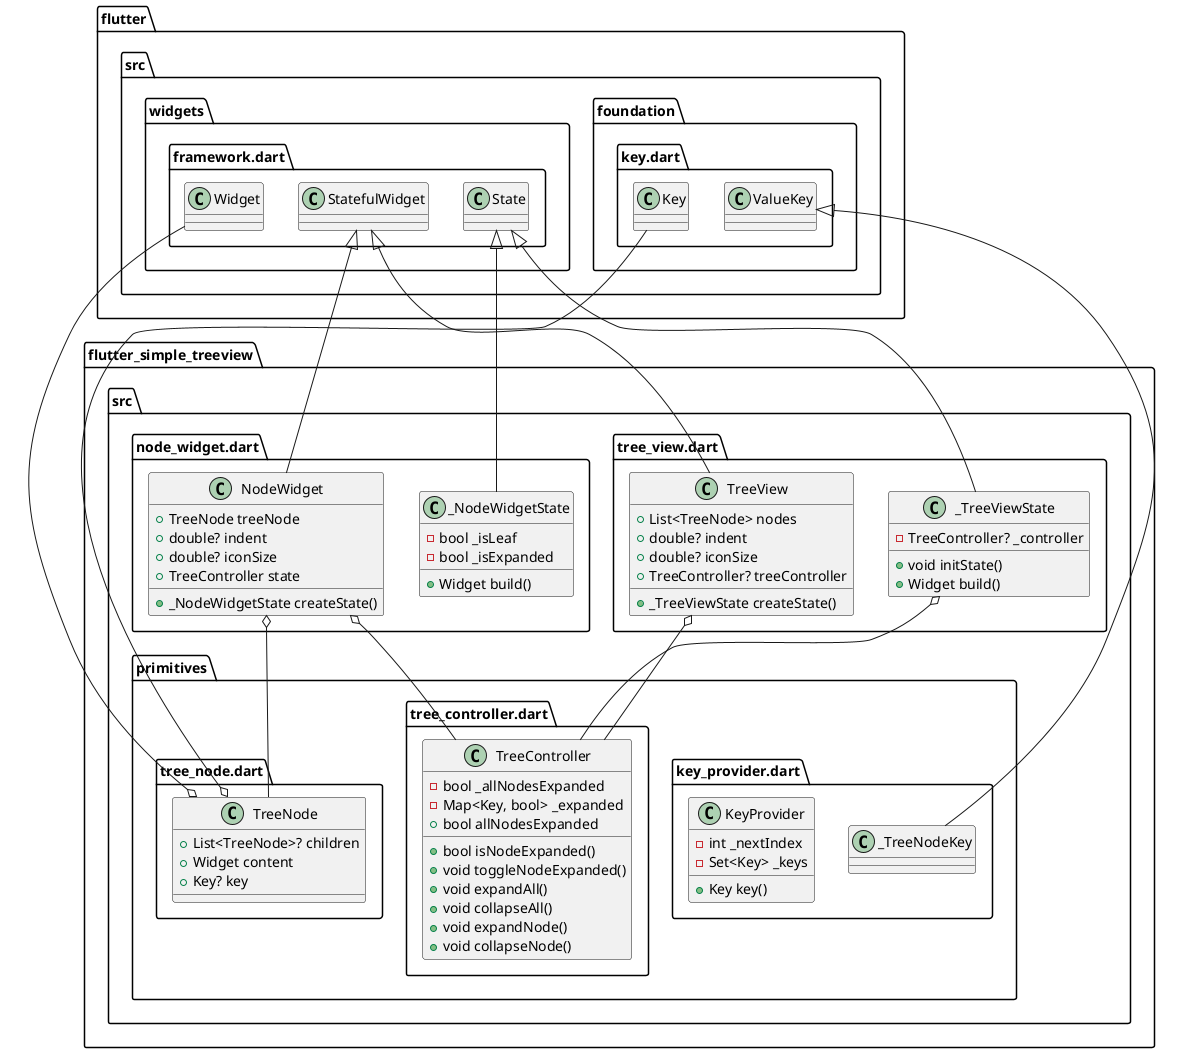 @startuml
set namespaceSeparator ::

class "flutter_simple_treeview::src::tree_view.dart::TreeView" {
  +List<TreeNode> nodes
  +double? indent
  +double? iconSize
  +TreeController? treeController
  +_TreeViewState createState()
}

"flutter_simple_treeview::src::tree_view.dart::TreeView" o-- "flutter_simple_treeview::src::primitives::tree_controller.dart::TreeController"
"flutter::src::widgets::framework.dart::StatefulWidget" <|-- "flutter_simple_treeview::src::tree_view.dart::TreeView"

class "flutter_simple_treeview::src::tree_view.dart::_TreeViewState" {
  -TreeController? _controller
  +void initState()
  +Widget build()
}

"flutter_simple_treeview::src::tree_view.dart::_TreeViewState" o-- "flutter_simple_treeview::src::primitives::tree_controller.dart::TreeController"
"flutter::src::widgets::framework.dart::State" <|-- "flutter_simple_treeview::src::tree_view.dart::_TreeViewState"

class "flutter_simple_treeview::src::node_widget.dart::NodeWidget" {
  +TreeNode treeNode
  +double? indent
  +double? iconSize
  +TreeController state
  +_NodeWidgetState createState()
}

"flutter_simple_treeview::src::node_widget.dart::NodeWidget" o-- "flutter_simple_treeview::src::primitives::tree_node.dart::TreeNode"
"flutter_simple_treeview::src::node_widget.dart::NodeWidget" o-- "flutter_simple_treeview::src::primitives::tree_controller.dart::TreeController"
"flutter::src::widgets::framework.dart::StatefulWidget" <|-- "flutter_simple_treeview::src::node_widget.dart::NodeWidget"

class "flutter_simple_treeview::src::node_widget.dart::_NodeWidgetState" {
  -bool _isLeaf
  -bool _isExpanded
  +Widget build()
}

"flutter::src::widgets::framework.dart::State" <|-- "flutter_simple_treeview::src::node_widget.dart::_NodeWidgetState"

class "flutter_simple_treeview::src::primitives::tree_node.dart::TreeNode" {
  +List<TreeNode>? children
  +Widget content
  +Key? key
}

"flutter_simple_treeview::src::primitives::tree_node.dart::TreeNode" o-- "flutter::src::widgets::framework.dart::Widget"
"flutter_simple_treeview::src::primitives::tree_node.dart::TreeNode" o-- "flutter::src::foundation::key.dart::Key"

class "flutter_simple_treeview::src::primitives::tree_controller.dart::TreeController" {
  -bool _allNodesExpanded
  -Map<Key, bool> _expanded
  +bool allNodesExpanded
  +bool isNodeExpanded()
  +void toggleNodeExpanded()
  +void expandAll()
  +void collapseAll()
  +void expandNode()
  +void collapseNode()
}

class "flutter_simple_treeview::src::primitives::key_provider.dart::_TreeNodeKey" {
}

"flutter::src::foundation::key.dart::ValueKey" <|-- "flutter_simple_treeview::src::primitives::key_provider.dart::_TreeNodeKey"

class "flutter_simple_treeview::src::primitives::key_provider.dart::KeyProvider" {
  -int _nextIndex
  -Set<Key> _keys
  +Key key()
}


@enduml